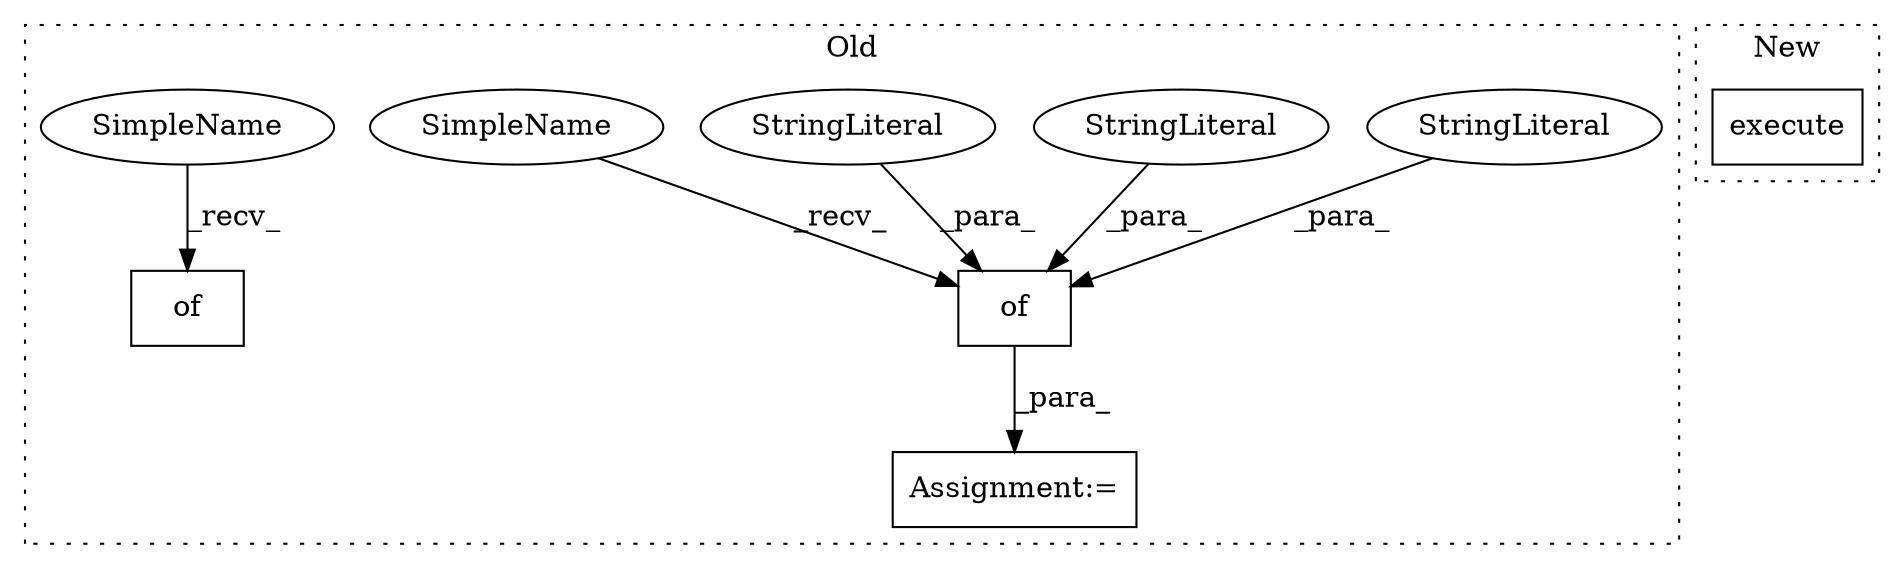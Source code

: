 digraph G {
subgraph cluster0 {
1 [label="of" a="32" s="2417,2472" l="3,1" shape="box"];
3 [label="StringLiteral" a="45" s="2420" l="4" shape="ellipse"];
4 [label="Assignment:=" a="7" s="2412" l="1" shape="box"];
5 [label="StringLiteral" a="45" s="2430" l="7" shape="ellipse"];
6 [label="StringLiteral" a="45" s="2444" l="12" shape="ellipse"];
7 [label="of" a="32" s="2514,2540" l="3,1" shape="box"];
8 [label="SimpleName" a="42" s="2413" l="3" shape="ellipse"];
9 [label="SimpleName" a="42" s="2510" l="3" shape="ellipse"];
label = "Old";
style="dotted";
}
subgraph cluster1 {
2 [label="execute" a="32" s="2689" l="9" shape="box"];
label = "New";
style="dotted";
}
1 -> 4 [label="_para_"];
3 -> 1 [label="_para_"];
5 -> 1 [label="_para_"];
6 -> 1 [label="_para_"];
8 -> 1 [label="_recv_"];
9 -> 7 [label="_recv_"];
}